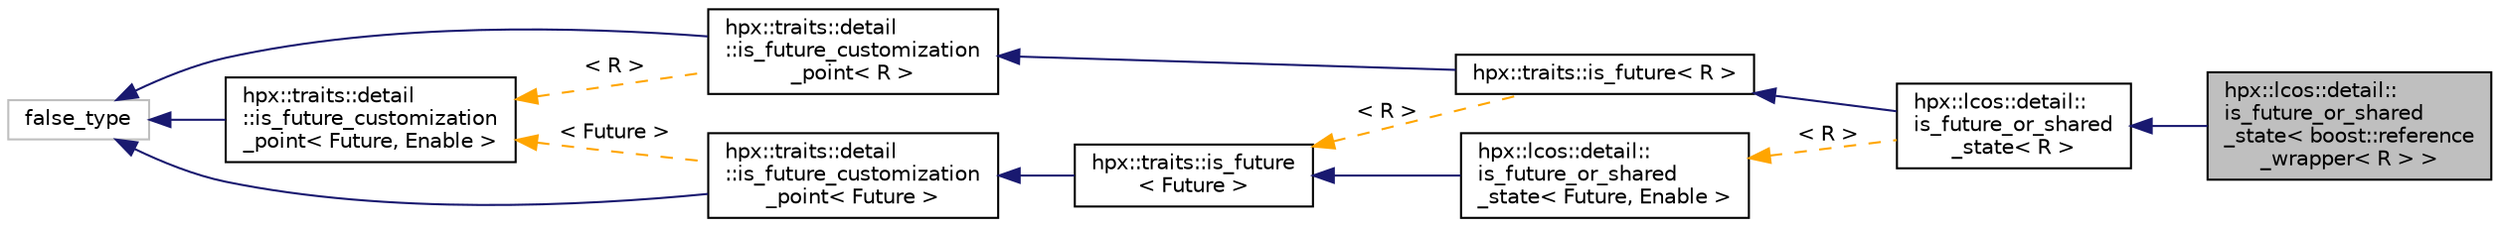 digraph "hpx::lcos::detail::is_future_or_shared_state&lt; boost::reference_wrapper&lt; R &gt; &gt;"
{
  edge [fontname="Helvetica",fontsize="10",labelfontname="Helvetica",labelfontsize="10"];
  node [fontname="Helvetica",fontsize="10",shape=record];
  rankdir="LR";
  Node9 [label="hpx::lcos::detail::\lis_future_or_shared\l_state\< boost::reference\l_wrapper\< R \> \>",height=0.2,width=0.4,color="black", fillcolor="grey75", style="filled", fontcolor="black"];
  Node10 -> Node9 [dir="back",color="midnightblue",fontsize="10",style="solid",fontname="Helvetica"];
  Node10 [label="hpx::lcos::detail::\lis_future_or_shared\l_state\< R \>",height=0.2,width=0.4,color="black", fillcolor="white", style="filled",URL="$d5/def/structhpx_1_1lcos_1_1detail_1_1is__future__or__shared__state.html"];
  Node11 -> Node10 [dir="back",color="midnightblue",fontsize="10",style="solid",fontname="Helvetica"];
  Node11 [label="hpx::traits::is_future\< R \>",height=0.2,width=0.4,color="black", fillcolor="white", style="filled",URL="$d0/dab/structhpx_1_1traits_1_1is__future.html"];
  Node12 -> Node11 [dir="back",color="midnightblue",fontsize="10",style="solid",fontname="Helvetica"];
  Node12 [label="hpx::traits::detail\l::is_future_customization\l_point\< R \>",height=0.2,width=0.4,color="black", fillcolor="white", style="filled",URL="$d9/d0b/structhpx_1_1traits_1_1detail_1_1is__future__customization__point.html"];
  Node13 -> Node12 [dir="back",color="midnightblue",fontsize="10",style="solid",fontname="Helvetica"];
  Node13 [label="false_type",height=0.2,width=0.4,color="grey75", fillcolor="white", style="filled"];
  Node14 -> Node12 [dir="back",color="orange",fontsize="10",style="dashed",label=" \< R \>" ,fontname="Helvetica"];
  Node14 [label="hpx::traits::detail\l::is_future_customization\l_point\< Future, Enable \>",height=0.2,width=0.4,color="black", fillcolor="white", style="filled",URL="$d9/d0b/structhpx_1_1traits_1_1detail_1_1is__future__customization__point.html"];
  Node13 -> Node14 [dir="back",color="midnightblue",fontsize="10",style="solid",fontname="Helvetica"];
  Node15 -> Node11 [dir="back",color="orange",fontsize="10",style="dashed",label=" \< R \>" ,fontname="Helvetica"];
  Node15 [label="hpx::traits::is_future\l\< Future \>",height=0.2,width=0.4,color="black", fillcolor="white", style="filled",URL="$d0/dab/structhpx_1_1traits_1_1is__future.html"];
  Node16 -> Node15 [dir="back",color="midnightblue",fontsize="10",style="solid",fontname="Helvetica"];
  Node16 [label="hpx::traits::detail\l::is_future_customization\l_point\< Future \>",height=0.2,width=0.4,color="black", fillcolor="white", style="filled",URL="$d9/d0b/structhpx_1_1traits_1_1detail_1_1is__future__customization__point.html"];
  Node13 -> Node16 [dir="back",color="midnightblue",fontsize="10",style="solid",fontname="Helvetica"];
  Node14 -> Node16 [dir="back",color="orange",fontsize="10",style="dashed",label=" \< Future \>" ,fontname="Helvetica"];
  Node17 -> Node10 [dir="back",color="orange",fontsize="10",style="dashed",label=" \< R \>" ,fontname="Helvetica"];
  Node17 [label="hpx::lcos::detail::\lis_future_or_shared\l_state\< Future, Enable \>",height=0.2,width=0.4,color="black", fillcolor="white", style="filled",URL="$d5/def/structhpx_1_1lcos_1_1detail_1_1is__future__or__shared__state.html"];
  Node15 -> Node17 [dir="back",color="midnightblue",fontsize="10",style="solid",fontname="Helvetica"];
}
